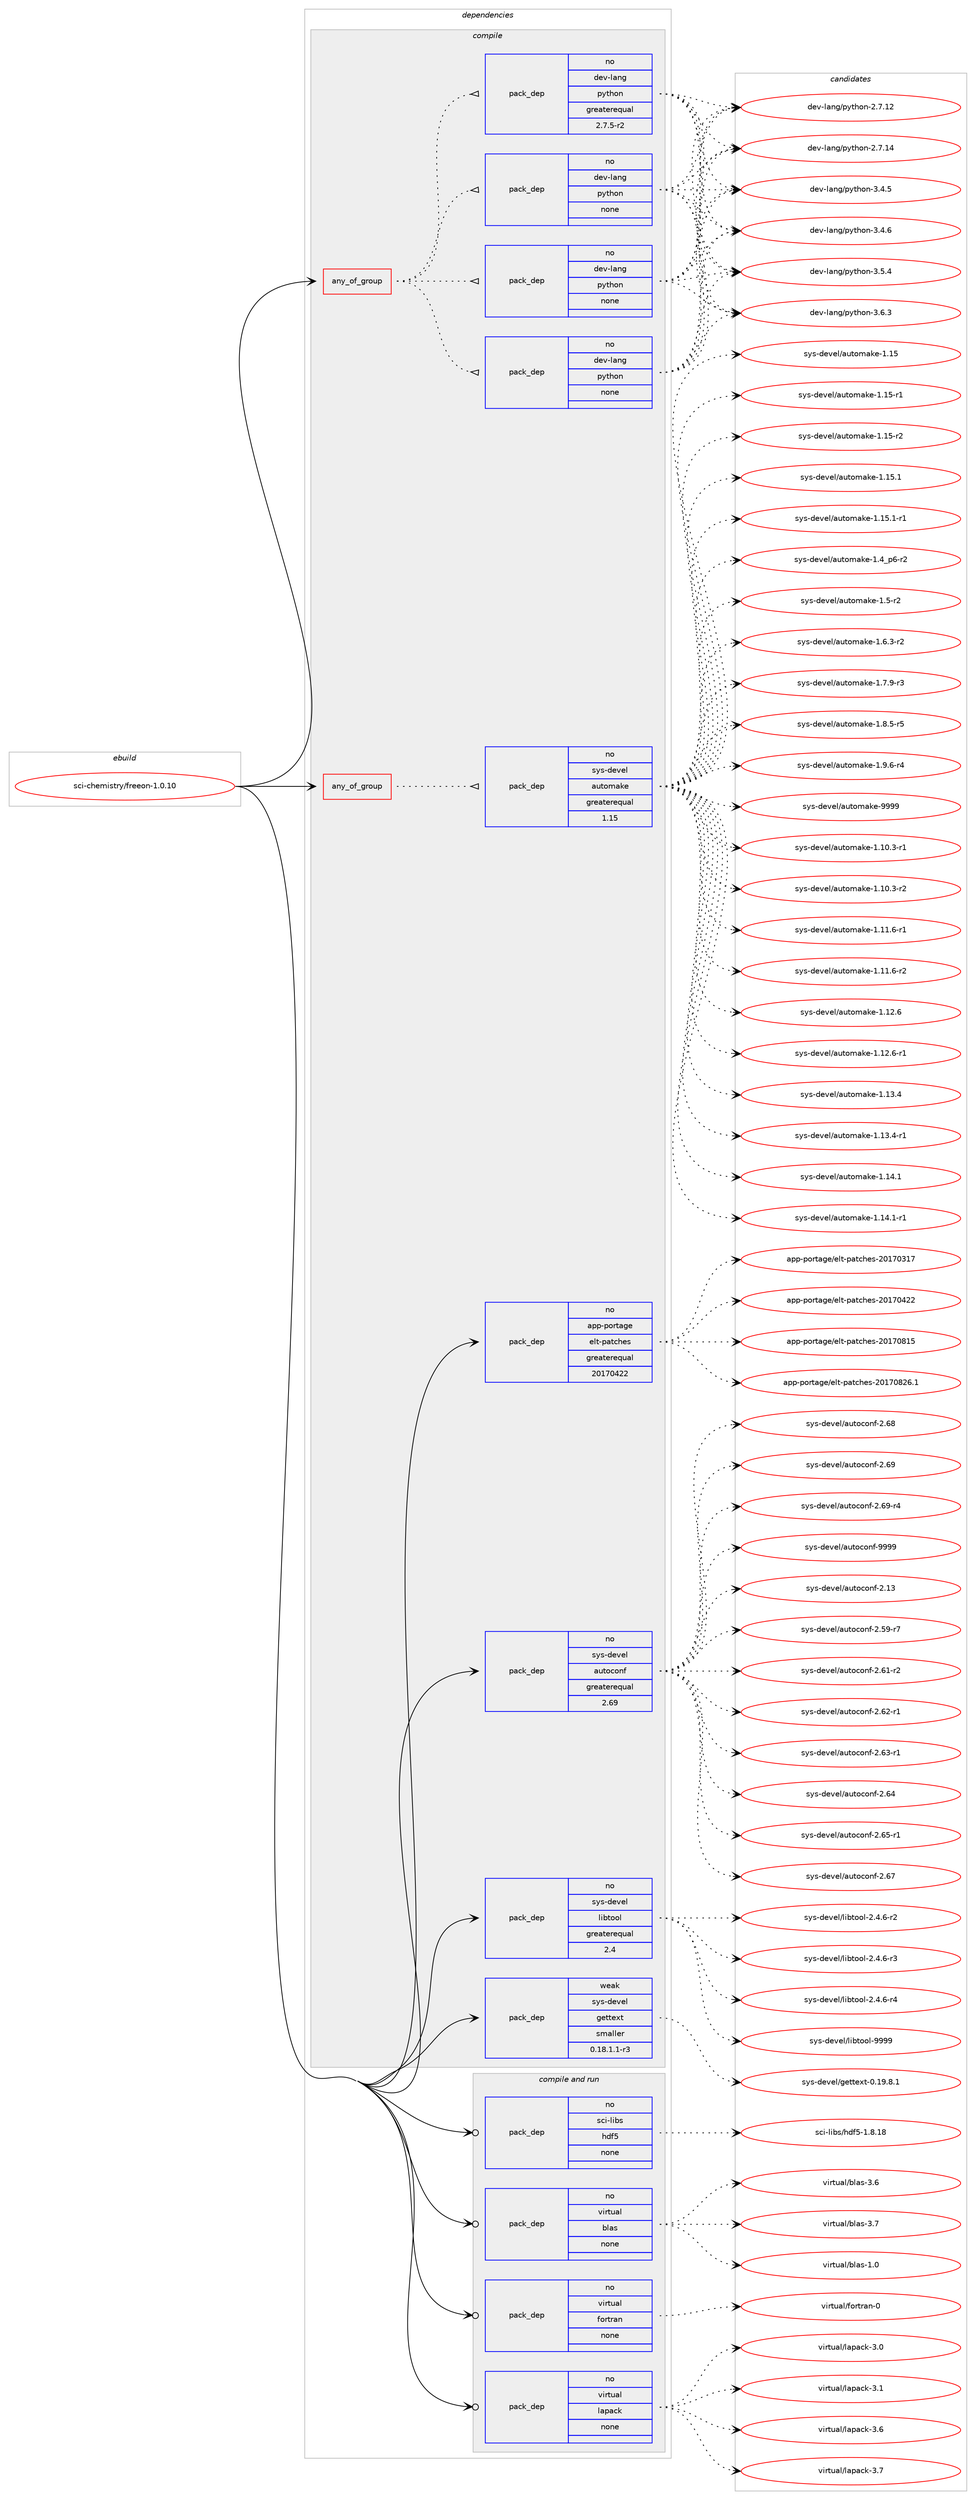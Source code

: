digraph prolog {

# *************
# Graph options
# *************

newrank=true;
concentrate=true;
compound=true;
graph [rankdir=LR,fontname=Helvetica,fontsize=10,ranksep=1.5];#, ranksep=2.5, nodesep=0.2];
edge  [arrowhead=vee];
node  [fontname=Helvetica,fontsize=10];

# **********
# The ebuild
# **********

subgraph cluster_leftcol {
color=gray;
rank=same;
label=<<i>ebuild</i>>;
id [label="sci-chemistry/freeon-1.0.10", color=red, width=4, href="../sci-chemistry/freeon-1.0.10.svg"];
}

# ****************
# The dependencies
# ****************

subgraph cluster_midcol {
color=gray;
label=<<i>dependencies</i>>;
subgraph cluster_compile {
fillcolor="#eeeeee";
style=filled;
label=<<i>compile</i>>;
subgraph any7511 {
dependency446069 [label=<<TABLE BORDER="0" CELLBORDER="1" CELLSPACING="0" CELLPADDING="4"><TR><TD CELLPADDING="10">any_of_group</TD></TR></TABLE>>, shape=none, color=red];subgraph pack328775 {
dependency446070 [label=<<TABLE BORDER="0" CELLBORDER="1" CELLSPACING="0" CELLPADDING="4" WIDTH="220"><TR><TD ROWSPAN="6" CELLPADDING="30">pack_dep</TD></TR><TR><TD WIDTH="110">no</TD></TR><TR><TD>dev-lang</TD></TR><TR><TD>python</TD></TR><TR><TD>none</TD></TR><TR><TD></TD></TR></TABLE>>, shape=none, color=blue];
}
dependency446069:e -> dependency446070:w [weight=20,style="dotted",arrowhead="oinv"];
subgraph pack328776 {
dependency446071 [label=<<TABLE BORDER="0" CELLBORDER="1" CELLSPACING="0" CELLPADDING="4" WIDTH="220"><TR><TD ROWSPAN="6" CELLPADDING="30">pack_dep</TD></TR><TR><TD WIDTH="110">no</TD></TR><TR><TD>dev-lang</TD></TR><TR><TD>python</TD></TR><TR><TD>none</TD></TR><TR><TD></TD></TR></TABLE>>, shape=none, color=blue];
}
dependency446069:e -> dependency446071:w [weight=20,style="dotted",arrowhead="oinv"];
subgraph pack328777 {
dependency446072 [label=<<TABLE BORDER="0" CELLBORDER="1" CELLSPACING="0" CELLPADDING="4" WIDTH="220"><TR><TD ROWSPAN="6" CELLPADDING="30">pack_dep</TD></TR><TR><TD WIDTH="110">no</TD></TR><TR><TD>dev-lang</TD></TR><TR><TD>python</TD></TR><TR><TD>none</TD></TR><TR><TD></TD></TR></TABLE>>, shape=none, color=blue];
}
dependency446069:e -> dependency446072:w [weight=20,style="dotted",arrowhead="oinv"];
subgraph pack328778 {
dependency446073 [label=<<TABLE BORDER="0" CELLBORDER="1" CELLSPACING="0" CELLPADDING="4" WIDTH="220"><TR><TD ROWSPAN="6" CELLPADDING="30">pack_dep</TD></TR><TR><TD WIDTH="110">no</TD></TR><TR><TD>dev-lang</TD></TR><TR><TD>python</TD></TR><TR><TD>greaterequal</TD></TR><TR><TD>2.7.5-r2</TD></TR></TABLE>>, shape=none, color=blue];
}
dependency446069:e -> dependency446073:w [weight=20,style="dotted",arrowhead="oinv"];
}
id:e -> dependency446069:w [weight=20,style="solid",arrowhead="vee"];
subgraph any7512 {
dependency446074 [label=<<TABLE BORDER="0" CELLBORDER="1" CELLSPACING="0" CELLPADDING="4"><TR><TD CELLPADDING="10">any_of_group</TD></TR></TABLE>>, shape=none, color=red];subgraph pack328779 {
dependency446075 [label=<<TABLE BORDER="0" CELLBORDER="1" CELLSPACING="0" CELLPADDING="4" WIDTH="220"><TR><TD ROWSPAN="6" CELLPADDING="30">pack_dep</TD></TR><TR><TD WIDTH="110">no</TD></TR><TR><TD>sys-devel</TD></TR><TR><TD>automake</TD></TR><TR><TD>greaterequal</TD></TR><TR><TD>1.15</TD></TR></TABLE>>, shape=none, color=blue];
}
dependency446074:e -> dependency446075:w [weight=20,style="dotted",arrowhead="oinv"];
}
id:e -> dependency446074:w [weight=20,style="solid",arrowhead="vee"];
subgraph pack328780 {
dependency446076 [label=<<TABLE BORDER="0" CELLBORDER="1" CELLSPACING="0" CELLPADDING="4" WIDTH="220"><TR><TD ROWSPAN="6" CELLPADDING="30">pack_dep</TD></TR><TR><TD WIDTH="110">no</TD></TR><TR><TD>app-portage</TD></TR><TR><TD>elt-patches</TD></TR><TR><TD>greaterequal</TD></TR><TR><TD>20170422</TD></TR></TABLE>>, shape=none, color=blue];
}
id:e -> dependency446076:w [weight=20,style="solid",arrowhead="vee"];
subgraph pack328781 {
dependency446077 [label=<<TABLE BORDER="0" CELLBORDER="1" CELLSPACING="0" CELLPADDING="4" WIDTH="220"><TR><TD ROWSPAN="6" CELLPADDING="30">pack_dep</TD></TR><TR><TD WIDTH="110">no</TD></TR><TR><TD>sys-devel</TD></TR><TR><TD>autoconf</TD></TR><TR><TD>greaterequal</TD></TR><TR><TD>2.69</TD></TR></TABLE>>, shape=none, color=blue];
}
id:e -> dependency446077:w [weight=20,style="solid",arrowhead="vee"];
subgraph pack328782 {
dependency446078 [label=<<TABLE BORDER="0" CELLBORDER="1" CELLSPACING="0" CELLPADDING="4" WIDTH="220"><TR><TD ROWSPAN="6" CELLPADDING="30">pack_dep</TD></TR><TR><TD WIDTH="110">no</TD></TR><TR><TD>sys-devel</TD></TR><TR><TD>libtool</TD></TR><TR><TD>greaterequal</TD></TR><TR><TD>2.4</TD></TR></TABLE>>, shape=none, color=blue];
}
id:e -> dependency446078:w [weight=20,style="solid",arrowhead="vee"];
subgraph pack328783 {
dependency446079 [label=<<TABLE BORDER="0" CELLBORDER="1" CELLSPACING="0" CELLPADDING="4" WIDTH="220"><TR><TD ROWSPAN="6" CELLPADDING="30">pack_dep</TD></TR><TR><TD WIDTH="110">weak</TD></TR><TR><TD>sys-devel</TD></TR><TR><TD>gettext</TD></TR><TR><TD>smaller</TD></TR><TR><TD>0.18.1.1-r3</TD></TR></TABLE>>, shape=none, color=blue];
}
id:e -> dependency446079:w [weight=20,style="solid",arrowhead="vee"];
}
subgraph cluster_compileandrun {
fillcolor="#eeeeee";
style=filled;
label=<<i>compile and run</i>>;
subgraph pack328784 {
dependency446080 [label=<<TABLE BORDER="0" CELLBORDER="1" CELLSPACING="0" CELLPADDING="4" WIDTH="220"><TR><TD ROWSPAN="6" CELLPADDING="30">pack_dep</TD></TR><TR><TD WIDTH="110">no</TD></TR><TR><TD>sci-libs</TD></TR><TR><TD>hdf5</TD></TR><TR><TD>none</TD></TR><TR><TD></TD></TR></TABLE>>, shape=none, color=blue];
}
id:e -> dependency446080:w [weight=20,style="solid",arrowhead="odotvee"];
subgraph pack328785 {
dependency446081 [label=<<TABLE BORDER="0" CELLBORDER="1" CELLSPACING="0" CELLPADDING="4" WIDTH="220"><TR><TD ROWSPAN="6" CELLPADDING="30">pack_dep</TD></TR><TR><TD WIDTH="110">no</TD></TR><TR><TD>virtual</TD></TR><TR><TD>blas</TD></TR><TR><TD>none</TD></TR><TR><TD></TD></TR></TABLE>>, shape=none, color=blue];
}
id:e -> dependency446081:w [weight=20,style="solid",arrowhead="odotvee"];
subgraph pack328786 {
dependency446082 [label=<<TABLE BORDER="0" CELLBORDER="1" CELLSPACING="0" CELLPADDING="4" WIDTH="220"><TR><TD ROWSPAN="6" CELLPADDING="30">pack_dep</TD></TR><TR><TD WIDTH="110">no</TD></TR><TR><TD>virtual</TD></TR><TR><TD>fortran</TD></TR><TR><TD>none</TD></TR><TR><TD></TD></TR></TABLE>>, shape=none, color=blue];
}
id:e -> dependency446082:w [weight=20,style="solid",arrowhead="odotvee"];
subgraph pack328787 {
dependency446083 [label=<<TABLE BORDER="0" CELLBORDER="1" CELLSPACING="0" CELLPADDING="4" WIDTH="220"><TR><TD ROWSPAN="6" CELLPADDING="30">pack_dep</TD></TR><TR><TD WIDTH="110">no</TD></TR><TR><TD>virtual</TD></TR><TR><TD>lapack</TD></TR><TR><TD>none</TD></TR><TR><TD></TD></TR></TABLE>>, shape=none, color=blue];
}
id:e -> dependency446083:w [weight=20,style="solid",arrowhead="odotvee"];
}
subgraph cluster_run {
fillcolor="#eeeeee";
style=filled;
label=<<i>run</i>>;
}
}

# **************
# The candidates
# **************

subgraph cluster_choices {
rank=same;
color=gray;
label=<<i>candidates</i>>;

subgraph choice328775 {
color=black;
nodesep=1;
choice10010111845108971101034711212111610411111045504655464950 [label="dev-lang/python-2.7.12", color=red, width=4,href="../dev-lang/python-2.7.12.svg"];
choice10010111845108971101034711212111610411111045504655464952 [label="dev-lang/python-2.7.14", color=red, width=4,href="../dev-lang/python-2.7.14.svg"];
choice100101118451089711010347112121116104111110455146524653 [label="dev-lang/python-3.4.5", color=red, width=4,href="../dev-lang/python-3.4.5.svg"];
choice100101118451089711010347112121116104111110455146524654 [label="dev-lang/python-3.4.6", color=red, width=4,href="../dev-lang/python-3.4.6.svg"];
choice100101118451089711010347112121116104111110455146534652 [label="dev-lang/python-3.5.4", color=red, width=4,href="../dev-lang/python-3.5.4.svg"];
choice100101118451089711010347112121116104111110455146544651 [label="dev-lang/python-3.6.3", color=red, width=4,href="../dev-lang/python-3.6.3.svg"];
dependency446070:e -> choice10010111845108971101034711212111610411111045504655464950:w [style=dotted,weight="100"];
dependency446070:e -> choice10010111845108971101034711212111610411111045504655464952:w [style=dotted,weight="100"];
dependency446070:e -> choice100101118451089711010347112121116104111110455146524653:w [style=dotted,weight="100"];
dependency446070:e -> choice100101118451089711010347112121116104111110455146524654:w [style=dotted,weight="100"];
dependency446070:e -> choice100101118451089711010347112121116104111110455146534652:w [style=dotted,weight="100"];
dependency446070:e -> choice100101118451089711010347112121116104111110455146544651:w [style=dotted,weight="100"];
}
subgraph choice328776 {
color=black;
nodesep=1;
choice10010111845108971101034711212111610411111045504655464950 [label="dev-lang/python-2.7.12", color=red, width=4,href="../dev-lang/python-2.7.12.svg"];
choice10010111845108971101034711212111610411111045504655464952 [label="dev-lang/python-2.7.14", color=red, width=4,href="../dev-lang/python-2.7.14.svg"];
choice100101118451089711010347112121116104111110455146524653 [label="dev-lang/python-3.4.5", color=red, width=4,href="../dev-lang/python-3.4.5.svg"];
choice100101118451089711010347112121116104111110455146524654 [label="dev-lang/python-3.4.6", color=red, width=4,href="../dev-lang/python-3.4.6.svg"];
choice100101118451089711010347112121116104111110455146534652 [label="dev-lang/python-3.5.4", color=red, width=4,href="../dev-lang/python-3.5.4.svg"];
choice100101118451089711010347112121116104111110455146544651 [label="dev-lang/python-3.6.3", color=red, width=4,href="../dev-lang/python-3.6.3.svg"];
dependency446071:e -> choice10010111845108971101034711212111610411111045504655464950:w [style=dotted,weight="100"];
dependency446071:e -> choice10010111845108971101034711212111610411111045504655464952:w [style=dotted,weight="100"];
dependency446071:e -> choice100101118451089711010347112121116104111110455146524653:w [style=dotted,weight="100"];
dependency446071:e -> choice100101118451089711010347112121116104111110455146524654:w [style=dotted,weight="100"];
dependency446071:e -> choice100101118451089711010347112121116104111110455146534652:w [style=dotted,weight="100"];
dependency446071:e -> choice100101118451089711010347112121116104111110455146544651:w [style=dotted,weight="100"];
}
subgraph choice328777 {
color=black;
nodesep=1;
choice10010111845108971101034711212111610411111045504655464950 [label="dev-lang/python-2.7.12", color=red, width=4,href="../dev-lang/python-2.7.12.svg"];
choice10010111845108971101034711212111610411111045504655464952 [label="dev-lang/python-2.7.14", color=red, width=4,href="../dev-lang/python-2.7.14.svg"];
choice100101118451089711010347112121116104111110455146524653 [label="dev-lang/python-3.4.5", color=red, width=4,href="../dev-lang/python-3.4.5.svg"];
choice100101118451089711010347112121116104111110455146524654 [label="dev-lang/python-3.4.6", color=red, width=4,href="../dev-lang/python-3.4.6.svg"];
choice100101118451089711010347112121116104111110455146534652 [label="dev-lang/python-3.5.4", color=red, width=4,href="../dev-lang/python-3.5.4.svg"];
choice100101118451089711010347112121116104111110455146544651 [label="dev-lang/python-3.6.3", color=red, width=4,href="../dev-lang/python-3.6.3.svg"];
dependency446072:e -> choice10010111845108971101034711212111610411111045504655464950:w [style=dotted,weight="100"];
dependency446072:e -> choice10010111845108971101034711212111610411111045504655464952:w [style=dotted,weight="100"];
dependency446072:e -> choice100101118451089711010347112121116104111110455146524653:w [style=dotted,weight="100"];
dependency446072:e -> choice100101118451089711010347112121116104111110455146524654:w [style=dotted,weight="100"];
dependency446072:e -> choice100101118451089711010347112121116104111110455146534652:w [style=dotted,weight="100"];
dependency446072:e -> choice100101118451089711010347112121116104111110455146544651:w [style=dotted,weight="100"];
}
subgraph choice328778 {
color=black;
nodesep=1;
choice10010111845108971101034711212111610411111045504655464950 [label="dev-lang/python-2.7.12", color=red, width=4,href="../dev-lang/python-2.7.12.svg"];
choice10010111845108971101034711212111610411111045504655464952 [label="dev-lang/python-2.7.14", color=red, width=4,href="../dev-lang/python-2.7.14.svg"];
choice100101118451089711010347112121116104111110455146524653 [label="dev-lang/python-3.4.5", color=red, width=4,href="../dev-lang/python-3.4.5.svg"];
choice100101118451089711010347112121116104111110455146524654 [label="dev-lang/python-3.4.6", color=red, width=4,href="../dev-lang/python-3.4.6.svg"];
choice100101118451089711010347112121116104111110455146534652 [label="dev-lang/python-3.5.4", color=red, width=4,href="../dev-lang/python-3.5.4.svg"];
choice100101118451089711010347112121116104111110455146544651 [label="dev-lang/python-3.6.3", color=red, width=4,href="../dev-lang/python-3.6.3.svg"];
dependency446073:e -> choice10010111845108971101034711212111610411111045504655464950:w [style=dotted,weight="100"];
dependency446073:e -> choice10010111845108971101034711212111610411111045504655464952:w [style=dotted,weight="100"];
dependency446073:e -> choice100101118451089711010347112121116104111110455146524653:w [style=dotted,weight="100"];
dependency446073:e -> choice100101118451089711010347112121116104111110455146524654:w [style=dotted,weight="100"];
dependency446073:e -> choice100101118451089711010347112121116104111110455146534652:w [style=dotted,weight="100"];
dependency446073:e -> choice100101118451089711010347112121116104111110455146544651:w [style=dotted,weight="100"];
}
subgraph choice328779 {
color=black;
nodesep=1;
choice11512111545100101118101108479711711611110997107101454946494846514511449 [label="sys-devel/automake-1.10.3-r1", color=red, width=4,href="../sys-devel/automake-1.10.3-r1.svg"];
choice11512111545100101118101108479711711611110997107101454946494846514511450 [label="sys-devel/automake-1.10.3-r2", color=red, width=4,href="../sys-devel/automake-1.10.3-r2.svg"];
choice11512111545100101118101108479711711611110997107101454946494946544511449 [label="sys-devel/automake-1.11.6-r1", color=red, width=4,href="../sys-devel/automake-1.11.6-r1.svg"];
choice11512111545100101118101108479711711611110997107101454946494946544511450 [label="sys-devel/automake-1.11.6-r2", color=red, width=4,href="../sys-devel/automake-1.11.6-r2.svg"];
choice1151211154510010111810110847971171161111099710710145494649504654 [label="sys-devel/automake-1.12.6", color=red, width=4,href="../sys-devel/automake-1.12.6.svg"];
choice11512111545100101118101108479711711611110997107101454946495046544511449 [label="sys-devel/automake-1.12.6-r1", color=red, width=4,href="../sys-devel/automake-1.12.6-r1.svg"];
choice1151211154510010111810110847971171161111099710710145494649514652 [label="sys-devel/automake-1.13.4", color=red, width=4,href="../sys-devel/automake-1.13.4.svg"];
choice11512111545100101118101108479711711611110997107101454946495146524511449 [label="sys-devel/automake-1.13.4-r1", color=red, width=4,href="../sys-devel/automake-1.13.4-r1.svg"];
choice1151211154510010111810110847971171161111099710710145494649524649 [label="sys-devel/automake-1.14.1", color=red, width=4,href="../sys-devel/automake-1.14.1.svg"];
choice11512111545100101118101108479711711611110997107101454946495246494511449 [label="sys-devel/automake-1.14.1-r1", color=red, width=4,href="../sys-devel/automake-1.14.1-r1.svg"];
choice115121115451001011181011084797117116111109971071014549464953 [label="sys-devel/automake-1.15", color=red, width=4,href="../sys-devel/automake-1.15.svg"];
choice1151211154510010111810110847971171161111099710710145494649534511449 [label="sys-devel/automake-1.15-r1", color=red, width=4,href="../sys-devel/automake-1.15-r1.svg"];
choice1151211154510010111810110847971171161111099710710145494649534511450 [label="sys-devel/automake-1.15-r2", color=red, width=4,href="../sys-devel/automake-1.15-r2.svg"];
choice1151211154510010111810110847971171161111099710710145494649534649 [label="sys-devel/automake-1.15.1", color=red, width=4,href="../sys-devel/automake-1.15.1.svg"];
choice11512111545100101118101108479711711611110997107101454946495346494511449 [label="sys-devel/automake-1.15.1-r1", color=red, width=4,href="../sys-devel/automake-1.15.1-r1.svg"];
choice115121115451001011181011084797117116111109971071014549465295112544511450 [label="sys-devel/automake-1.4_p6-r2", color=red, width=4,href="../sys-devel/automake-1.4_p6-r2.svg"];
choice11512111545100101118101108479711711611110997107101454946534511450 [label="sys-devel/automake-1.5-r2", color=red, width=4,href="../sys-devel/automake-1.5-r2.svg"];
choice115121115451001011181011084797117116111109971071014549465446514511450 [label="sys-devel/automake-1.6.3-r2", color=red, width=4,href="../sys-devel/automake-1.6.3-r2.svg"];
choice115121115451001011181011084797117116111109971071014549465546574511451 [label="sys-devel/automake-1.7.9-r3", color=red, width=4,href="../sys-devel/automake-1.7.9-r3.svg"];
choice115121115451001011181011084797117116111109971071014549465646534511453 [label="sys-devel/automake-1.8.5-r5", color=red, width=4,href="../sys-devel/automake-1.8.5-r5.svg"];
choice115121115451001011181011084797117116111109971071014549465746544511452 [label="sys-devel/automake-1.9.6-r4", color=red, width=4,href="../sys-devel/automake-1.9.6-r4.svg"];
choice115121115451001011181011084797117116111109971071014557575757 [label="sys-devel/automake-9999", color=red, width=4,href="../sys-devel/automake-9999.svg"];
dependency446075:e -> choice11512111545100101118101108479711711611110997107101454946494846514511449:w [style=dotted,weight="100"];
dependency446075:e -> choice11512111545100101118101108479711711611110997107101454946494846514511450:w [style=dotted,weight="100"];
dependency446075:e -> choice11512111545100101118101108479711711611110997107101454946494946544511449:w [style=dotted,weight="100"];
dependency446075:e -> choice11512111545100101118101108479711711611110997107101454946494946544511450:w [style=dotted,weight="100"];
dependency446075:e -> choice1151211154510010111810110847971171161111099710710145494649504654:w [style=dotted,weight="100"];
dependency446075:e -> choice11512111545100101118101108479711711611110997107101454946495046544511449:w [style=dotted,weight="100"];
dependency446075:e -> choice1151211154510010111810110847971171161111099710710145494649514652:w [style=dotted,weight="100"];
dependency446075:e -> choice11512111545100101118101108479711711611110997107101454946495146524511449:w [style=dotted,weight="100"];
dependency446075:e -> choice1151211154510010111810110847971171161111099710710145494649524649:w [style=dotted,weight="100"];
dependency446075:e -> choice11512111545100101118101108479711711611110997107101454946495246494511449:w [style=dotted,weight="100"];
dependency446075:e -> choice115121115451001011181011084797117116111109971071014549464953:w [style=dotted,weight="100"];
dependency446075:e -> choice1151211154510010111810110847971171161111099710710145494649534511449:w [style=dotted,weight="100"];
dependency446075:e -> choice1151211154510010111810110847971171161111099710710145494649534511450:w [style=dotted,weight="100"];
dependency446075:e -> choice1151211154510010111810110847971171161111099710710145494649534649:w [style=dotted,weight="100"];
dependency446075:e -> choice11512111545100101118101108479711711611110997107101454946495346494511449:w [style=dotted,weight="100"];
dependency446075:e -> choice115121115451001011181011084797117116111109971071014549465295112544511450:w [style=dotted,weight="100"];
dependency446075:e -> choice11512111545100101118101108479711711611110997107101454946534511450:w [style=dotted,weight="100"];
dependency446075:e -> choice115121115451001011181011084797117116111109971071014549465446514511450:w [style=dotted,weight="100"];
dependency446075:e -> choice115121115451001011181011084797117116111109971071014549465546574511451:w [style=dotted,weight="100"];
dependency446075:e -> choice115121115451001011181011084797117116111109971071014549465646534511453:w [style=dotted,weight="100"];
dependency446075:e -> choice115121115451001011181011084797117116111109971071014549465746544511452:w [style=dotted,weight="100"];
dependency446075:e -> choice115121115451001011181011084797117116111109971071014557575757:w [style=dotted,weight="100"];
}
subgraph choice328780 {
color=black;
nodesep=1;
choice97112112451121111141169710310147101108116451129711699104101115455048495548514955 [label="app-portage/elt-patches-20170317", color=red, width=4,href="../app-portage/elt-patches-20170317.svg"];
choice97112112451121111141169710310147101108116451129711699104101115455048495548525050 [label="app-portage/elt-patches-20170422", color=red, width=4,href="../app-portage/elt-patches-20170422.svg"];
choice97112112451121111141169710310147101108116451129711699104101115455048495548564953 [label="app-portage/elt-patches-20170815", color=red, width=4,href="../app-portage/elt-patches-20170815.svg"];
choice971121124511211111411697103101471011081164511297116991041011154550484955485650544649 [label="app-portage/elt-patches-20170826.1", color=red, width=4,href="../app-portage/elt-patches-20170826.1.svg"];
dependency446076:e -> choice97112112451121111141169710310147101108116451129711699104101115455048495548514955:w [style=dotted,weight="100"];
dependency446076:e -> choice97112112451121111141169710310147101108116451129711699104101115455048495548525050:w [style=dotted,weight="100"];
dependency446076:e -> choice97112112451121111141169710310147101108116451129711699104101115455048495548564953:w [style=dotted,weight="100"];
dependency446076:e -> choice971121124511211111411697103101471011081164511297116991041011154550484955485650544649:w [style=dotted,weight="100"];
}
subgraph choice328781 {
color=black;
nodesep=1;
choice115121115451001011181011084797117116111991111101024550464951 [label="sys-devel/autoconf-2.13", color=red, width=4,href="../sys-devel/autoconf-2.13.svg"];
choice1151211154510010111810110847971171161119911111010245504653574511455 [label="sys-devel/autoconf-2.59-r7", color=red, width=4,href="../sys-devel/autoconf-2.59-r7.svg"];
choice1151211154510010111810110847971171161119911111010245504654494511450 [label="sys-devel/autoconf-2.61-r2", color=red, width=4,href="../sys-devel/autoconf-2.61-r2.svg"];
choice1151211154510010111810110847971171161119911111010245504654504511449 [label="sys-devel/autoconf-2.62-r1", color=red, width=4,href="../sys-devel/autoconf-2.62-r1.svg"];
choice1151211154510010111810110847971171161119911111010245504654514511449 [label="sys-devel/autoconf-2.63-r1", color=red, width=4,href="../sys-devel/autoconf-2.63-r1.svg"];
choice115121115451001011181011084797117116111991111101024550465452 [label="sys-devel/autoconf-2.64", color=red, width=4,href="../sys-devel/autoconf-2.64.svg"];
choice1151211154510010111810110847971171161119911111010245504654534511449 [label="sys-devel/autoconf-2.65-r1", color=red, width=4,href="../sys-devel/autoconf-2.65-r1.svg"];
choice115121115451001011181011084797117116111991111101024550465455 [label="sys-devel/autoconf-2.67", color=red, width=4,href="../sys-devel/autoconf-2.67.svg"];
choice115121115451001011181011084797117116111991111101024550465456 [label="sys-devel/autoconf-2.68", color=red, width=4,href="../sys-devel/autoconf-2.68.svg"];
choice115121115451001011181011084797117116111991111101024550465457 [label="sys-devel/autoconf-2.69", color=red, width=4,href="../sys-devel/autoconf-2.69.svg"];
choice1151211154510010111810110847971171161119911111010245504654574511452 [label="sys-devel/autoconf-2.69-r4", color=red, width=4,href="../sys-devel/autoconf-2.69-r4.svg"];
choice115121115451001011181011084797117116111991111101024557575757 [label="sys-devel/autoconf-9999", color=red, width=4,href="../sys-devel/autoconf-9999.svg"];
dependency446077:e -> choice115121115451001011181011084797117116111991111101024550464951:w [style=dotted,weight="100"];
dependency446077:e -> choice1151211154510010111810110847971171161119911111010245504653574511455:w [style=dotted,weight="100"];
dependency446077:e -> choice1151211154510010111810110847971171161119911111010245504654494511450:w [style=dotted,weight="100"];
dependency446077:e -> choice1151211154510010111810110847971171161119911111010245504654504511449:w [style=dotted,weight="100"];
dependency446077:e -> choice1151211154510010111810110847971171161119911111010245504654514511449:w [style=dotted,weight="100"];
dependency446077:e -> choice115121115451001011181011084797117116111991111101024550465452:w [style=dotted,weight="100"];
dependency446077:e -> choice1151211154510010111810110847971171161119911111010245504654534511449:w [style=dotted,weight="100"];
dependency446077:e -> choice115121115451001011181011084797117116111991111101024550465455:w [style=dotted,weight="100"];
dependency446077:e -> choice115121115451001011181011084797117116111991111101024550465456:w [style=dotted,weight="100"];
dependency446077:e -> choice115121115451001011181011084797117116111991111101024550465457:w [style=dotted,weight="100"];
dependency446077:e -> choice1151211154510010111810110847971171161119911111010245504654574511452:w [style=dotted,weight="100"];
dependency446077:e -> choice115121115451001011181011084797117116111991111101024557575757:w [style=dotted,weight="100"];
}
subgraph choice328782 {
color=black;
nodesep=1;
choice1151211154510010111810110847108105981161111111084550465246544511450 [label="sys-devel/libtool-2.4.6-r2", color=red, width=4,href="../sys-devel/libtool-2.4.6-r2.svg"];
choice1151211154510010111810110847108105981161111111084550465246544511451 [label="sys-devel/libtool-2.4.6-r3", color=red, width=4,href="../sys-devel/libtool-2.4.6-r3.svg"];
choice1151211154510010111810110847108105981161111111084550465246544511452 [label="sys-devel/libtool-2.4.6-r4", color=red, width=4,href="../sys-devel/libtool-2.4.6-r4.svg"];
choice1151211154510010111810110847108105981161111111084557575757 [label="sys-devel/libtool-9999", color=red, width=4,href="../sys-devel/libtool-9999.svg"];
dependency446078:e -> choice1151211154510010111810110847108105981161111111084550465246544511450:w [style=dotted,weight="100"];
dependency446078:e -> choice1151211154510010111810110847108105981161111111084550465246544511451:w [style=dotted,weight="100"];
dependency446078:e -> choice1151211154510010111810110847108105981161111111084550465246544511452:w [style=dotted,weight="100"];
dependency446078:e -> choice1151211154510010111810110847108105981161111111084557575757:w [style=dotted,weight="100"];
}
subgraph choice328783 {
color=black;
nodesep=1;
choice1151211154510010111810110847103101116116101120116454846495746564649 [label="sys-devel/gettext-0.19.8.1", color=red, width=4,href="../sys-devel/gettext-0.19.8.1.svg"];
dependency446079:e -> choice1151211154510010111810110847103101116116101120116454846495746564649:w [style=dotted,weight="100"];
}
subgraph choice328784 {
color=black;
nodesep=1;
choice115991054510810598115471041001025345494656464956 [label="sci-libs/hdf5-1.8.18", color=red, width=4,href="../sci-libs/hdf5-1.8.18.svg"];
dependency446080:e -> choice115991054510810598115471041001025345494656464956:w [style=dotted,weight="100"];
}
subgraph choice328785 {
color=black;
nodesep=1;
choice1181051141161179710847981089711545494648 [label="virtual/blas-1.0", color=red, width=4,href="../virtual/blas-1.0.svg"];
choice1181051141161179710847981089711545514654 [label="virtual/blas-3.6", color=red, width=4,href="../virtual/blas-3.6.svg"];
choice1181051141161179710847981089711545514655 [label="virtual/blas-3.7", color=red, width=4,href="../virtual/blas-3.7.svg"];
dependency446081:e -> choice1181051141161179710847981089711545494648:w [style=dotted,weight="100"];
dependency446081:e -> choice1181051141161179710847981089711545514654:w [style=dotted,weight="100"];
dependency446081:e -> choice1181051141161179710847981089711545514655:w [style=dotted,weight="100"];
}
subgraph choice328786 {
color=black;
nodesep=1;
choice1181051141161179710847102111114116114971104548 [label="virtual/fortran-0", color=red, width=4,href="../virtual/fortran-0.svg"];
dependency446082:e -> choice1181051141161179710847102111114116114971104548:w [style=dotted,weight="100"];
}
subgraph choice328787 {
color=black;
nodesep=1;
choice118105114116117971084710897112979910745514648 [label="virtual/lapack-3.0", color=red, width=4,href="../virtual/lapack-3.0.svg"];
choice118105114116117971084710897112979910745514649 [label="virtual/lapack-3.1", color=red, width=4,href="../virtual/lapack-3.1.svg"];
choice118105114116117971084710897112979910745514654 [label="virtual/lapack-3.6", color=red, width=4,href="../virtual/lapack-3.6.svg"];
choice118105114116117971084710897112979910745514655 [label="virtual/lapack-3.7", color=red, width=4,href="../virtual/lapack-3.7.svg"];
dependency446083:e -> choice118105114116117971084710897112979910745514648:w [style=dotted,weight="100"];
dependency446083:e -> choice118105114116117971084710897112979910745514649:w [style=dotted,weight="100"];
dependency446083:e -> choice118105114116117971084710897112979910745514654:w [style=dotted,weight="100"];
dependency446083:e -> choice118105114116117971084710897112979910745514655:w [style=dotted,weight="100"];
}
}

}
